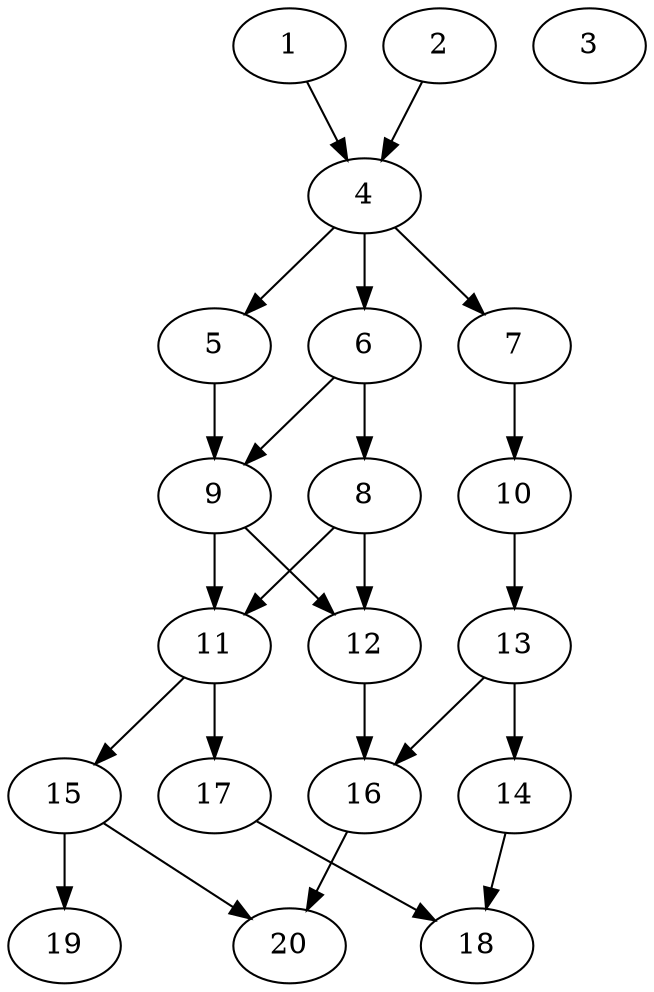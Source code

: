 // DAG automatically generated by daggen at Sat Jul 27 15:35:20 2019
// ./daggen --dot -n 20 --ccr 0.5 --fat 0.4 --regular 0.5 --density 0.5 --mindata 5242880 --maxdata 52428800 
digraph G {
  1 [size="88401920", alpha="0.19", expect_size="44200960"] 
  1 -> 4 [size ="44200960"]
  2 [size="73021440", alpha="0.09", expect_size="36510720"] 
  2 -> 4 [size ="36510720"]
  3 [size="11454464", alpha="0.08", expect_size="5727232"] 
  4 [size="88909824", alpha="0.02", expect_size="44454912"] 
  4 -> 5 [size ="44454912"]
  4 -> 6 [size ="44454912"]
  4 -> 7 [size ="44454912"]
  5 [size="98756608", alpha="0.13", expect_size="49378304"] 
  5 -> 9 [size ="49378304"]
  6 [size="39749632", alpha="0.19", expect_size="19874816"] 
  6 -> 8 [size ="19874816"]
  6 -> 9 [size ="19874816"]
  7 [size="33069056", alpha="0.02", expect_size="16534528"] 
  7 -> 10 [size ="16534528"]
  8 [size="38830080", alpha="0.19", expect_size="19415040"] 
  8 -> 11 [size ="19415040"]
  8 -> 12 [size ="19415040"]
  9 [size="88223744", alpha="0.11", expect_size="44111872"] 
  9 -> 11 [size ="44111872"]
  9 -> 12 [size ="44111872"]
  10 [size="58478592", alpha="0.09", expect_size="29239296"] 
  10 -> 13 [size ="29239296"]
  11 [size="57069568", alpha="0.03", expect_size="28534784"] 
  11 -> 15 [size ="28534784"]
  11 -> 17 [size ="28534784"]
  12 [size="53393408", alpha="0.13", expect_size="26696704"] 
  12 -> 16 [size ="26696704"]
  13 [size="94384128", alpha="0.16", expect_size="47192064"] 
  13 -> 14 [size ="47192064"]
  13 -> 16 [size ="47192064"]
  14 [size="37355520", alpha="0.03", expect_size="18677760"] 
  14 -> 18 [size ="18677760"]
  15 [size="48019456", alpha="0.04", expect_size="24009728"] 
  15 -> 19 [size ="24009728"]
  15 -> 20 [size ="24009728"]
  16 [size="14243840", alpha="0.10", expect_size="7121920"] 
  16 -> 20 [size ="7121920"]
  17 [size="10600448", alpha="0.15", expect_size="5300224"] 
  17 -> 18 [size ="5300224"]
  18 [size="20787200", alpha="0.04", expect_size="10393600"] 
  19 [size="13778944", alpha="0.14", expect_size="6889472"] 
  20 [size="66355200", alpha="0.15", expect_size="33177600"] 
}
